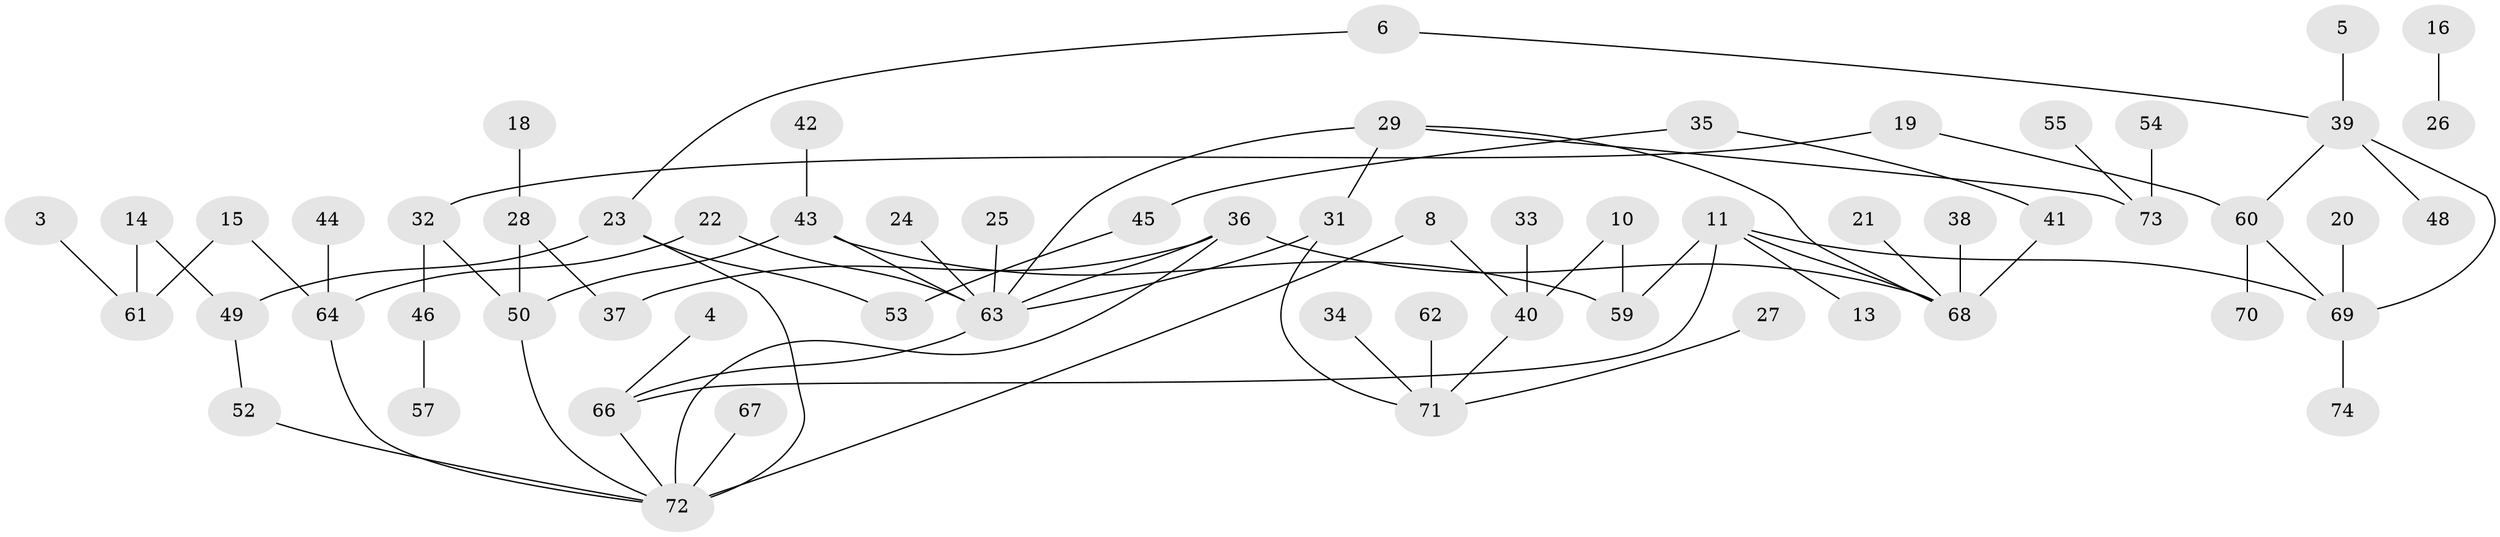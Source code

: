 // original degree distribution, {4: 0.0945945945945946, 1: 0.32432432432432434, 2: 0.2905405405405405, 0: 0.060810810810810814, 3: 0.19594594594594594, 5: 0.02702702702702703, 7: 0.006756756756756757}
// Generated by graph-tools (version 1.1) at 2025/49/03/09/25 03:49:08]
// undirected, 62 vertices, 76 edges
graph export_dot {
graph [start="1"]
  node [color=gray90,style=filled];
  3;
  4;
  5;
  6;
  8;
  10;
  11;
  13;
  14;
  15;
  16;
  18;
  19;
  20;
  21;
  22;
  23;
  24;
  25;
  26;
  27;
  28;
  29;
  31;
  32;
  33;
  34;
  35;
  36;
  37;
  38;
  39;
  40;
  41;
  42;
  43;
  44;
  45;
  46;
  48;
  49;
  50;
  52;
  53;
  54;
  55;
  57;
  59;
  60;
  61;
  62;
  63;
  64;
  66;
  67;
  68;
  69;
  70;
  71;
  72;
  73;
  74;
  3 -- 61 [weight=1.0];
  4 -- 66 [weight=1.0];
  5 -- 39 [weight=1.0];
  6 -- 23 [weight=1.0];
  6 -- 39 [weight=1.0];
  8 -- 40 [weight=1.0];
  8 -- 72 [weight=1.0];
  10 -- 40 [weight=1.0];
  10 -- 59 [weight=1.0];
  11 -- 13 [weight=1.0];
  11 -- 59 [weight=1.0];
  11 -- 66 [weight=1.0];
  11 -- 68 [weight=1.0];
  11 -- 69 [weight=1.0];
  14 -- 49 [weight=1.0];
  14 -- 61 [weight=1.0];
  15 -- 61 [weight=1.0];
  15 -- 64 [weight=1.0];
  16 -- 26 [weight=1.0];
  18 -- 28 [weight=1.0];
  19 -- 32 [weight=1.0];
  19 -- 60 [weight=1.0];
  20 -- 69 [weight=1.0];
  21 -- 68 [weight=1.0];
  22 -- 63 [weight=1.0];
  22 -- 64 [weight=1.0];
  23 -- 49 [weight=1.0];
  23 -- 53 [weight=1.0];
  23 -- 72 [weight=2.0];
  24 -- 63 [weight=1.0];
  25 -- 63 [weight=1.0];
  27 -- 71 [weight=1.0];
  28 -- 37 [weight=1.0];
  28 -- 50 [weight=1.0];
  29 -- 31 [weight=1.0];
  29 -- 63 [weight=1.0];
  29 -- 68 [weight=1.0];
  29 -- 73 [weight=1.0];
  31 -- 63 [weight=1.0];
  31 -- 71 [weight=1.0];
  32 -- 46 [weight=1.0];
  32 -- 50 [weight=1.0];
  33 -- 40 [weight=1.0];
  34 -- 71 [weight=1.0];
  35 -- 41 [weight=1.0];
  35 -- 45 [weight=1.0];
  36 -- 37 [weight=1.0];
  36 -- 63 [weight=1.0];
  36 -- 68 [weight=1.0];
  36 -- 72 [weight=1.0];
  38 -- 68 [weight=1.0];
  39 -- 48 [weight=1.0];
  39 -- 60 [weight=1.0];
  39 -- 69 [weight=1.0];
  40 -- 71 [weight=1.0];
  41 -- 68 [weight=2.0];
  42 -- 43 [weight=1.0];
  43 -- 50 [weight=1.0];
  43 -- 59 [weight=1.0];
  43 -- 63 [weight=1.0];
  44 -- 64 [weight=1.0];
  45 -- 53 [weight=1.0];
  46 -- 57 [weight=1.0];
  49 -- 52 [weight=1.0];
  50 -- 72 [weight=1.0];
  52 -- 72 [weight=1.0];
  54 -- 73 [weight=1.0];
  55 -- 73 [weight=1.0];
  60 -- 69 [weight=1.0];
  60 -- 70 [weight=1.0];
  62 -- 71 [weight=1.0];
  63 -- 66 [weight=1.0];
  64 -- 72 [weight=1.0];
  66 -- 72 [weight=1.0];
  67 -- 72 [weight=1.0];
  69 -- 74 [weight=1.0];
}
